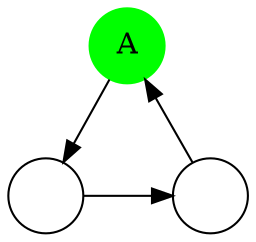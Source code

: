 digraph g{
  A [label="A",style=filled, color=green, shape=circle];
  b [label="", shape=circle];
  c [label="", shape=circle];
  { rank=same; b; c}
  nodesep=0.6;
  A->b ;
  A->c [dir=back];
  b->c ;
}
